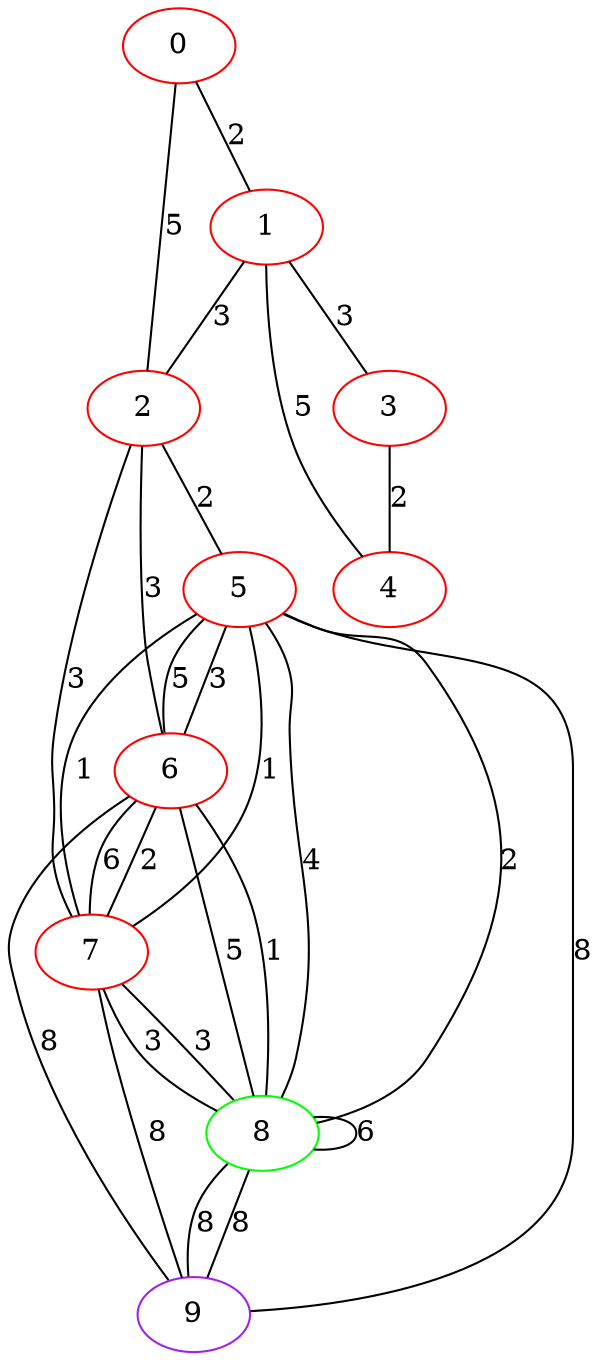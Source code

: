 graph "" {
0 [color=red, weight=1];
1 [color=red, weight=1];
2 [color=red, weight=1];
3 [color=red, weight=1];
4 [color=red, weight=1];
5 [color=red, weight=1];
6 [color=red, weight=1];
7 [color=red, weight=1];
8 [color=green, weight=2];
9 [color=purple, weight=4];
0 -- 1  [key=0, label=2];
0 -- 2  [key=0, label=5];
1 -- 2  [key=0, label=3];
1 -- 3  [key=0, label=3];
1 -- 4  [key=0, label=5];
2 -- 5  [key=0, label=2];
2 -- 6  [key=0, label=3];
2 -- 7  [key=0, label=3];
3 -- 4  [key=0, label=2];
5 -- 8  [key=0, label=2];
5 -- 8  [key=1, label=4];
5 -- 9  [key=0, label=8];
5 -- 6  [key=0, label=3];
5 -- 6  [key=1, label=5];
5 -- 7  [key=0, label=1];
5 -- 7  [key=1, label=1];
6 -- 8  [key=0, label=5];
6 -- 8  [key=1, label=1];
6 -- 9  [key=0, label=8];
6 -- 7  [key=0, label=2];
6 -- 7  [key=1, label=6];
7 -- 8  [key=0, label=3];
7 -- 8  [key=1, label=3];
7 -- 9  [key=0, label=8];
8 -- 8  [key=0, label=6];
8 -- 9  [key=0, label=8];
8 -- 9  [key=1, label=8];
}
